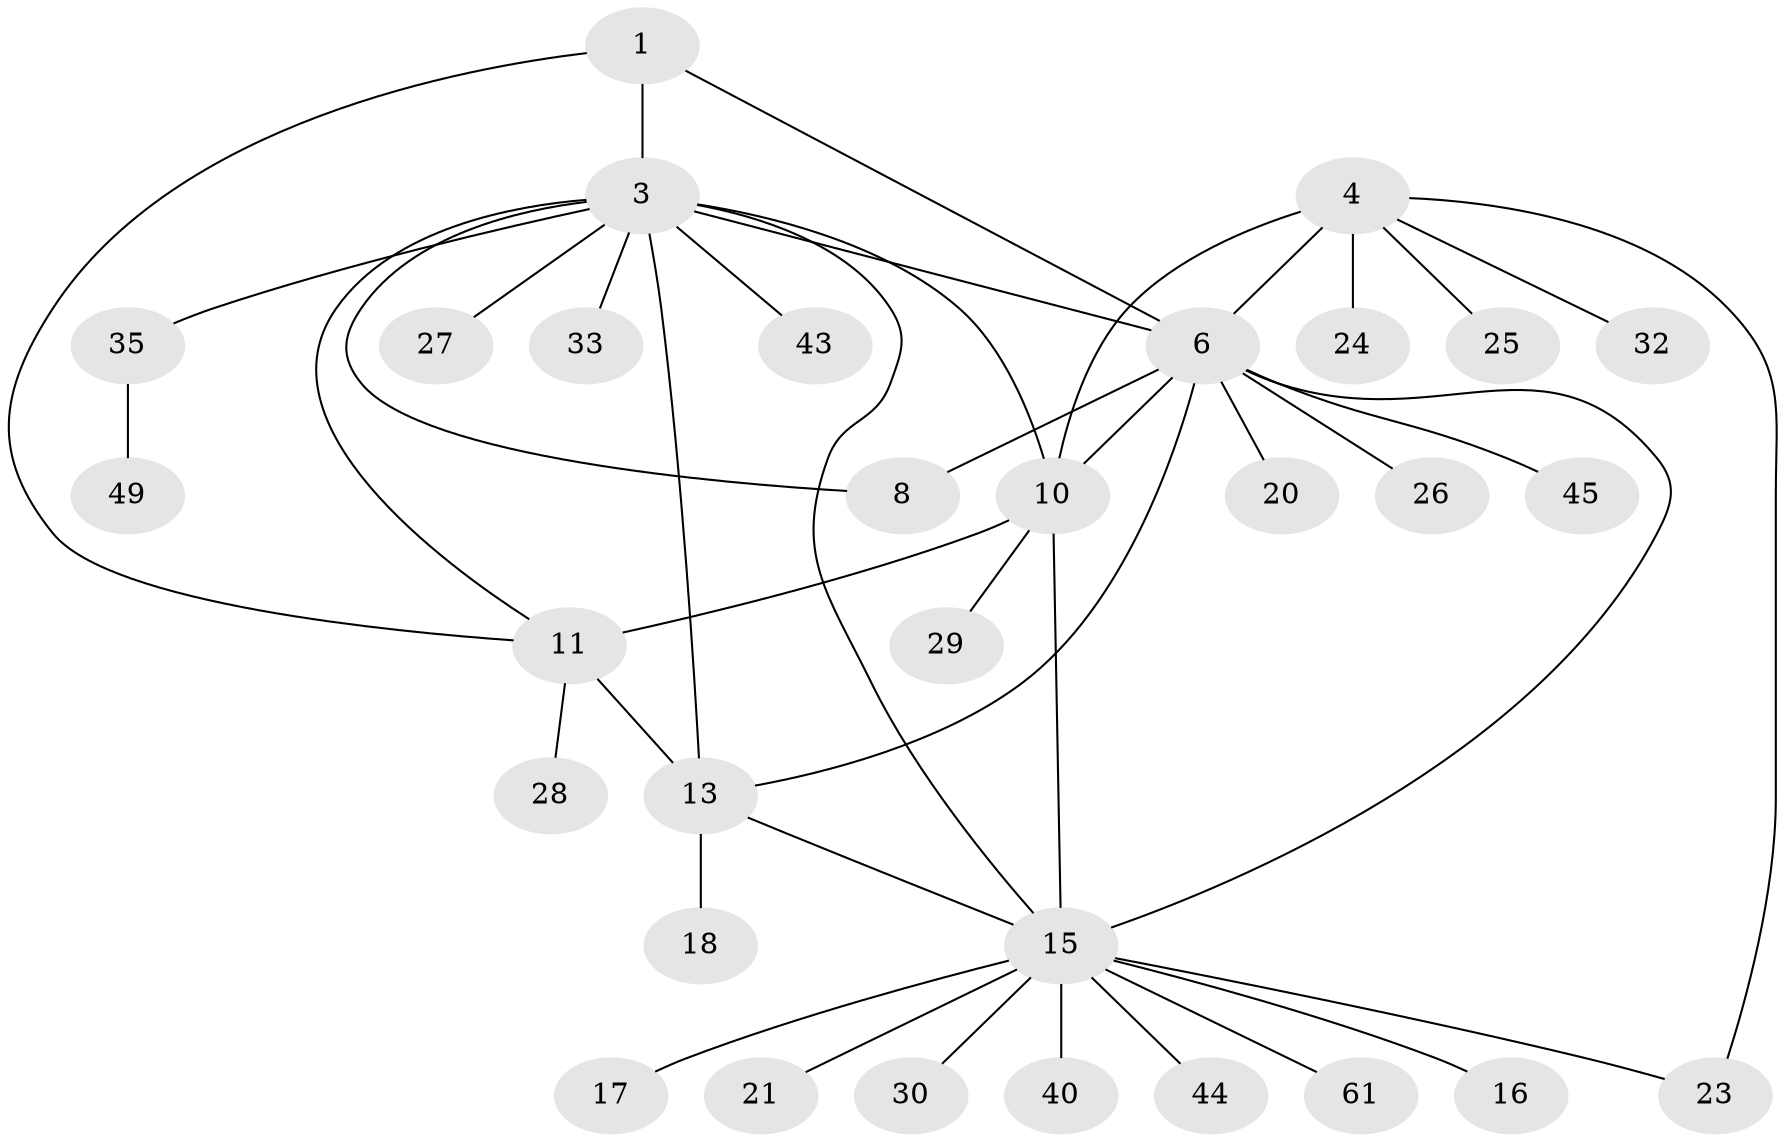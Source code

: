 // original degree distribution, {3: 0.015873015873015872, 4: 0.031746031746031744, 14: 0.015873015873015872, 9: 0.015873015873015872, 6: 0.06349206349206349, 7: 0.031746031746031744, 2: 0.1746031746031746, 5: 0.031746031746031744, 12: 0.015873015873015872, 1: 0.6031746031746031}
// Generated by graph-tools (version 1.1) at 2025/15/03/09/25 04:15:58]
// undirected, 31 vertices, 42 edges
graph export_dot {
graph [start="1"]
  node [color=gray90,style=filled];
  1 [super="+2+37"];
  3 [super="+14+9+51+53+58+63+48+54+31+19"];
  4 [super="+5+34+55+62+46"];
  6 [super="+7"];
  8;
  10 [super="+42"];
  11 [super="+12"];
  13 [super="+52"];
  15;
  16;
  17;
  18;
  20;
  21;
  23 [super="+47"];
  24;
  25;
  26;
  27;
  28;
  29;
  30;
  32;
  33;
  35;
  40;
  43;
  44 [super="+50"];
  45;
  49;
  61;
  1 -- 3 [weight=2];
  1 -- 11;
  1 -- 6;
  3 -- 27;
  3 -- 33;
  3 -- 43;
  3 -- 13;
  3 -- 15;
  3 -- 35;
  3 -- 6;
  3 -- 8;
  3 -- 10;
  3 -- 11;
  4 -- 6 [weight=2];
  4 -- 24;
  4 -- 25;
  4 -- 32;
  4 -- 10;
  4 -- 23;
  6 -- 15;
  6 -- 20;
  6 -- 45;
  6 -- 26;
  6 -- 8;
  6 -- 13;
  6 -- 10;
  10 -- 11 [weight=2];
  10 -- 15;
  10 -- 29;
  11 -- 28;
  11 -- 13;
  13 -- 15;
  13 -- 18;
  15 -- 16;
  15 -- 17;
  15 -- 21;
  15 -- 23;
  15 -- 30;
  15 -- 40;
  15 -- 44;
  15 -- 61;
  35 -- 49;
}
